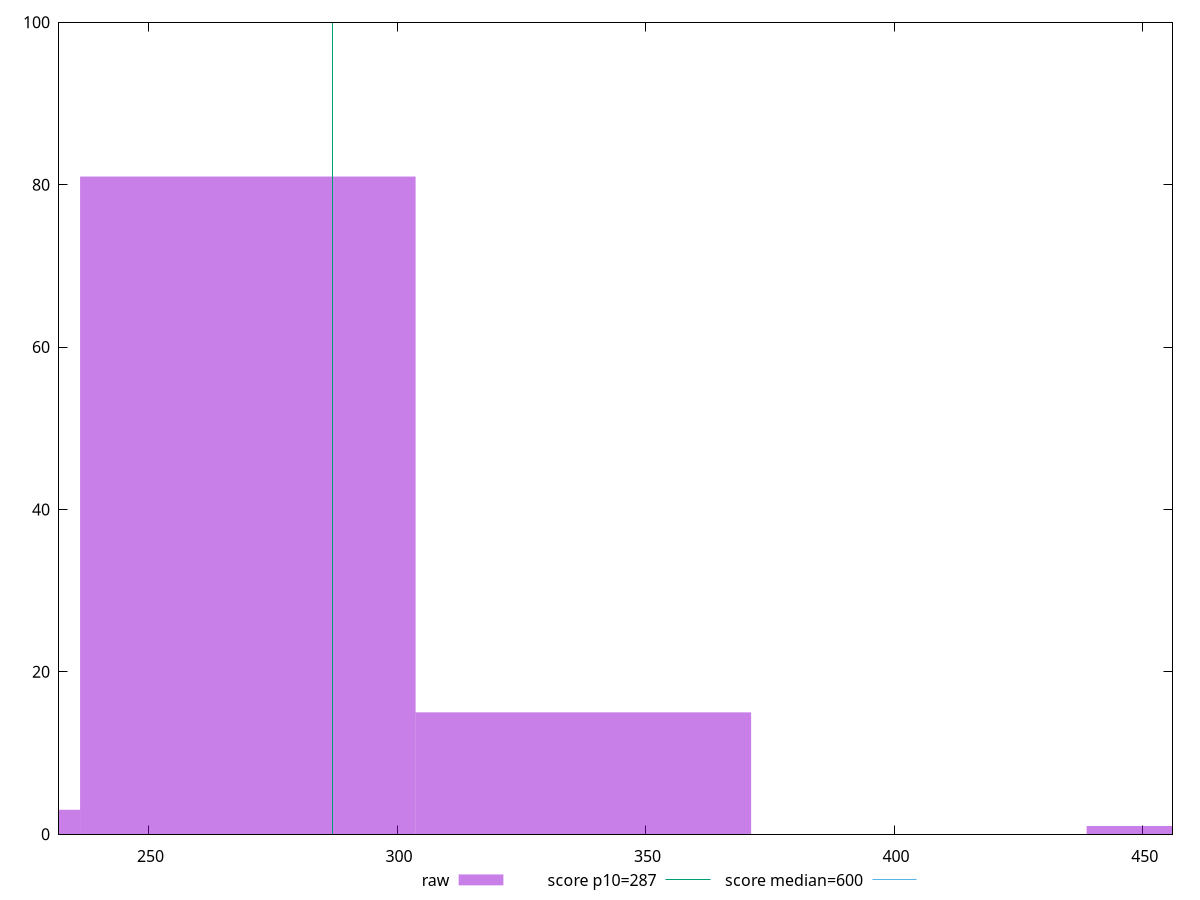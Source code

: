 reset

$raw <<EOF
472.4797472013215 1
269.98842697218373 81
337.4855337152297 15
202.49132022913778 3
EOF

set key outside below
set boxwidth 67.49710674304593
set xrange [232:456]
set yrange [0:100]
set trange [0:100]
set style fill transparent solid 0.5 noborder

set parametric
set terminal svg size 640, 490 enhanced background rgb 'white'
set output "reports/report_00030_2021-02-24T20-42-31.540Z/total-blocking-time/samples/music/raw/histogram.svg"

plot $raw title "raw" with boxes, \
     287,t title "score p10=287", \
     600,t title "score median=600"

reset
